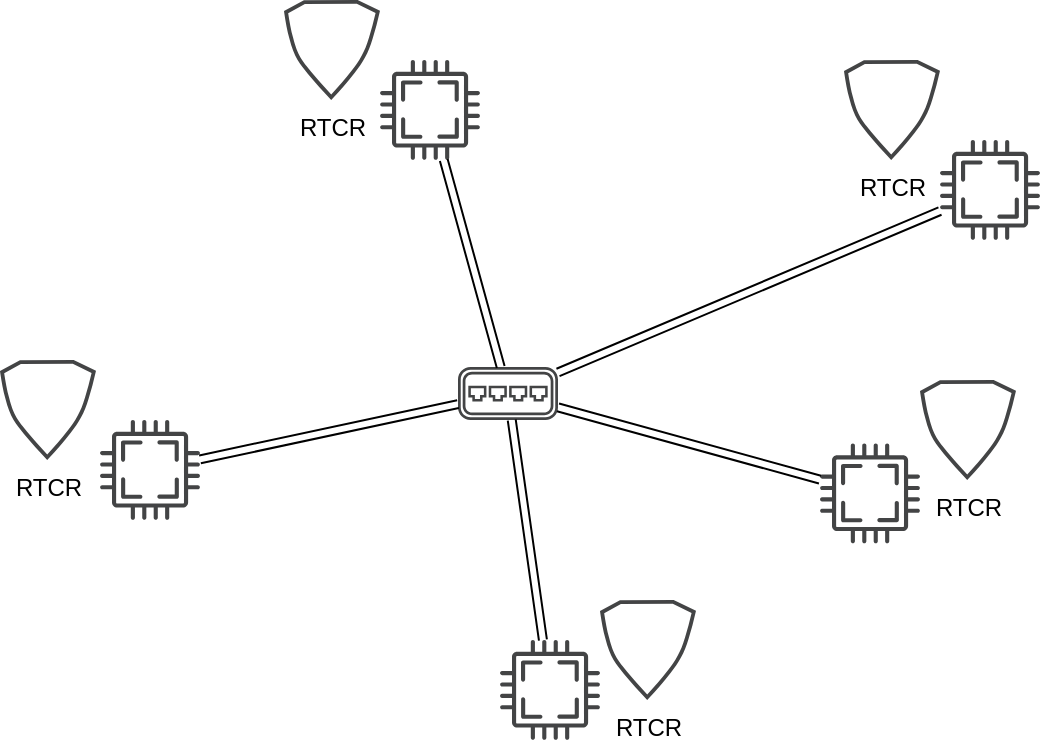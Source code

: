 <mxfile version="15.7.0" type="device"><diagram id="W_-Zk3rWZsPaQt0gkkxV" name="Page-1"><mxGraphModel dx="1422" dy="752" grid="1" gridSize="10" guides="1" tooltips="1" connect="1" arrows="1" fold="1" page="1" pageScale="1" pageWidth="827" pageHeight="1169" math="0" shadow="0"><root><mxCell id="0"/><mxCell id="1" parent="0"/><mxCell id="UGpDo3tqvtrf1O4TYoPI-1" value="" style="sketch=0;pointerEvents=1;shadow=0;dashed=0;html=1;strokeColor=none;fillColor=#434445;aspect=fixed;labelPosition=center;verticalLabelPosition=bottom;verticalAlign=top;align=center;outlineConnect=0;shape=mxgraph.vvd.cpu;" vertex="1" parent="1"><mxGeometry x="210" y="330" width="50" height="50" as="geometry"/></mxCell><mxCell id="UGpDo3tqvtrf1O4TYoPI-8" value="RTCR" style="sketch=0;pointerEvents=1;shadow=0;dashed=0;html=1;strokeColor=none;fillColor=#434445;aspect=fixed;labelPosition=center;verticalLabelPosition=bottom;verticalAlign=top;align=center;outlineConnect=0;shape=mxgraph.vvd.protection_group;" vertex="1" parent="1"><mxGeometry x="160" y="300" width="48" height="50" as="geometry"/></mxCell><mxCell id="UGpDo3tqvtrf1O4TYoPI-9" value="" style="sketch=0;pointerEvents=1;shadow=0;dashed=0;html=1;strokeColor=none;fillColor=#434445;aspect=fixed;labelPosition=center;verticalLabelPosition=bottom;verticalAlign=top;align=center;outlineConnect=0;shape=mxgraph.vvd.cpu;" vertex="1" parent="1"><mxGeometry x="410" y="440" width="50" height="50" as="geometry"/></mxCell><mxCell id="UGpDo3tqvtrf1O4TYoPI-10" value="RTCR" style="sketch=0;pointerEvents=1;shadow=0;dashed=0;html=1;strokeColor=none;fillColor=#434445;aspect=fixed;labelPosition=center;verticalLabelPosition=bottom;verticalAlign=top;align=center;outlineConnect=0;shape=mxgraph.vvd.protection_group;" vertex="1" parent="1"><mxGeometry x="460" y="420" width="48" height="50" as="geometry"/></mxCell><mxCell id="UGpDo3tqvtrf1O4TYoPI-11" value="" style="sketch=0;pointerEvents=1;shadow=0;dashed=0;html=1;strokeColor=none;fillColor=#434445;aspect=fixed;labelPosition=center;verticalLabelPosition=bottom;verticalAlign=top;align=center;outlineConnect=0;shape=mxgraph.vvd.cpu;" vertex="1" parent="1"><mxGeometry x="350" y="150" width="50" height="50" as="geometry"/></mxCell><mxCell id="UGpDo3tqvtrf1O4TYoPI-12" value="RTCR" style="sketch=0;pointerEvents=1;shadow=0;dashed=0;html=1;strokeColor=none;fillColor=#434445;aspect=fixed;labelPosition=center;verticalLabelPosition=bottom;verticalAlign=top;align=center;outlineConnect=0;shape=mxgraph.vvd.protection_group;" vertex="1" parent="1"><mxGeometry x="302" y="120" width="48" height="50" as="geometry"/></mxCell><mxCell id="UGpDo3tqvtrf1O4TYoPI-13" value="" style="sketch=0;pointerEvents=1;shadow=0;dashed=0;html=1;strokeColor=none;fillColor=#434445;aspect=fixed;labelPosition=center;verticalLabelPosition=bottom;verticalAlign=top;align=center;outlineConnect=0;shape=mxgraph.vvd.cpu;" vertex="1" parent="1"><mxGeometry x="630" y="190" width="50" height="50" as="geometry"/></mxCell><mxCell id="UGpDo3tqvtrf1O4TYoPI-14" value="RTCR" style="sketch=0;pointerEvents=1;shadow=0;dashed=0;html=1;strokeColor=none;fillColor=#434445;aspect=fixed;labelPosition=center;verticalLabelPosition=bottom;verticalAlign=top;align=center;outlineConnect=0;shape=mxgraph.vvd.protection_group;" vertex="1" parent="1"><mxGeometry x="582" y="150" width="48" height="50" as="geometry"/></mxCell><mxCell id="UGpDo3tqvtrf1O4TYoPI-15" value="" style="sketch=0;pointerEvents=1;shadow=0;dashed=0;html=1;strokeColor=none;fillColor=#434445;aspect=fixed;labelPosition=center;verticalLabelPosition=bottom;verticalAlign=top;align=center;outlineConnect=0;shape=mxgraph.vvd.cpu;" vertex="1" parent="1"><mxGeometry x="570" y="341.75" width="50" height="50" as="geometry"/></mxCell><mxCell id="UGpDo3tqvtrf1O4TYoPI-16" value="RTCR" style="sketch=0;pointerEvents=1;shadow=0;dashed=0;html=1;strokeColor=none;fillColor=#434445;aspect=fixed;labelPosition=center;verticalLabelPosition=bottom;verticalAlign=top;align=center;outlineConnect=0;shape=mxgraph.vvd.protection_group;" vertex="1" parent="1"><mxGeometry x="620" y="310" width="48" height="50" as="geometry"/></mxCell><mxCell id="UGpDo3tqvtrf1O4TYoPI-24" value="" style="sketch=0;pointerEvents=1;shadow=0;dashed=0;html=1;strokeColor=none;fillColor=#434445;aspect=fixed;labelPosition=center;verticalLabelPosition=bottom;verticalAlign=top;align=center;outlineConnect=0;shape=mxgraph.vvd.virtual_switch;" vertex="1" parent="1"><mxGeometry x="389" y="303.5" width="50" height="26.5" as="geometry"/></mxCell><mxCell id="UGpDo3tqvtrf1O4TYoPI-26" value="" style="shape=link;html=1;rounded=0;" edge="1" parent="1" source="UGpDo3tqvtrf1O4TYoPI-9" target="UGpDo3tqvtrf1O4TYoPI-24"><mxGeometry width="100" relative="1" as="geometry"><mxPoint x="360" y="380" as="sourcePoint"/><mxPoint x="460" y="380" as="targetPoint"/></mxGeometry></mxCell><mxCell id="UGpDo3tqvtrf1O4TYoPI-27" value="" style="shape=link;html=1;rounded=0;" edge="1" parent="1" source="UGpDo3tqvtrf1O4TYoPI-1" target="UGpDo3tqvtrf1O4TYoPI-24"><mxGeometry width="100" relative="1" as="geometry"><mxPoint x="360" y="380" as="sourcePoint"/><mxPoint x="460" y="380" as="targetPoint"/></mxGeometry></mxCell><mxCell id="UGpDo3tqvtrf1O4TYoPI-28" value="" style="shape=link;html=1;rounded=0;" edge="1" parent="1" source="UGpDo3tqvtrf1O4TYoPI-24" target="UGpDo3tqvtrf1O4TYoPI-11"><mxGeometry width="100" relative="1" as="geometry"><mxPoint x="360" y="380" as="sourcePoint"/><mxPoint x="460" y="380" as="targetPoint"/></mxGeometry></mxCell><mxCell id="UGpDo3tqvtrf1O4TYoPI-29" value="" style="shape=link;html=1;rounded=0;" edge="1" parent="1" source="UGpDo3tqvtrf1O4TYoPI-24" target="UGpDo3tqvtrf1O4TYoPI-15"><mxGeometry width="100" relative="1" as="geometry"><mxPoint x="360" y="380" as="sourcePoint"/><mxPoint x="460" y="380" as="targetPoint"/></mxGeometry></mxCell><mxCell id="UGpDo3tqvtrf1O4TYoPI-30" value="" style="shape=link;html=1;rounded=0;" edge="1" parent="1" source="UGpDo3tqvtrf1O4TYoPI-24" target="UGpDo3tqvtrf1O4TYoPI-13"><mxGeometry width="100" relative="1" as="geometry"><mxPoint x="360" y="380" as="sourcePoint"/><mxPoint x="460" y="380" as="targetPoint"/></mxGeometry></mxCell></root></mxGraphModel></diagram></mxfile>